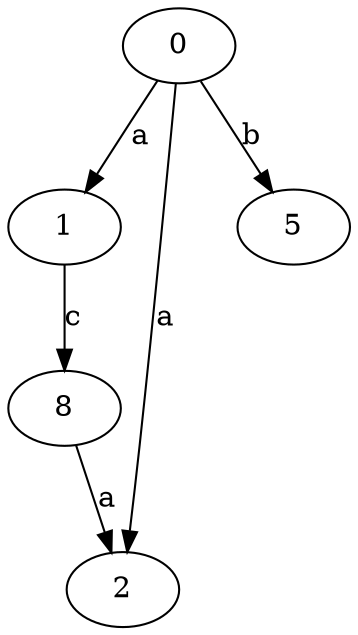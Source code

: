 strict digraph  {
0;
1;
2;
5;
8;
0 -> 1  [label=a];
0 -> 2  [label=a];
0 -> 5  [label=b];
1 -> 8  [label=c];
8 -> 2  [label=a];
}
